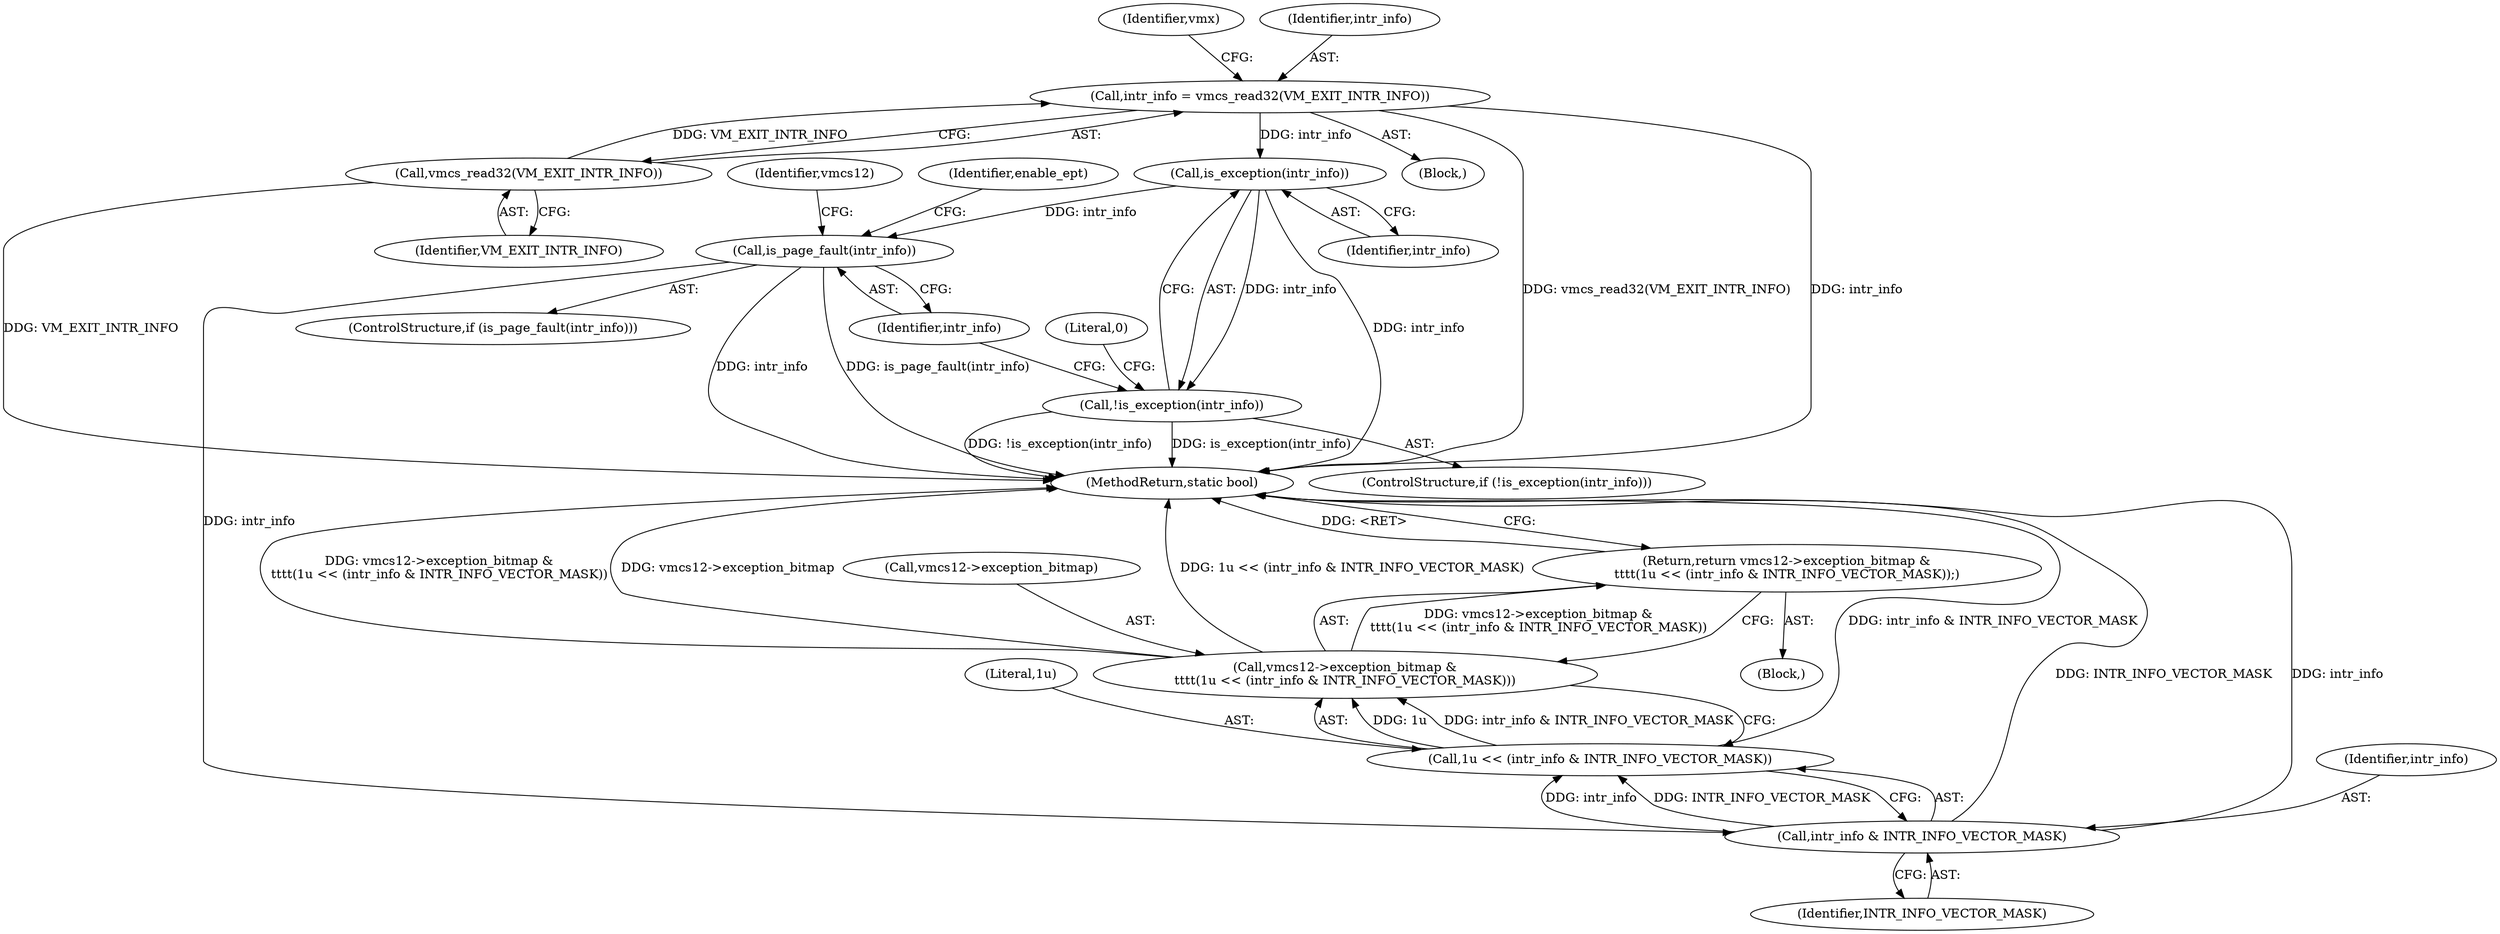 digraph "0_linux_bfd0a56b90005f8c8a004baf407ad90045c2b11e@API" {
"1000105" [label="(Call,intr_info = vmcs_read32(VM_EXIT_INTR_INFO))"];
"1000107" [label="(Call,vmcs_read32(VM_EXIT_INTR_INFO))"];
"1000152" [label="(Call,is_exception(intr_info))"];
"1000151" [label="(Call,!is_exception(intr_info))"];
"1000158" [label="(Call,is_page_fault(intr_info))"];
"1000169" [label="(Call,intr_info & INTR_INFO_VECTOR_MASK)"];
"1000167" [label="(Call,1u << (intr_info & INTR_INFO_VECTOR_MASK))"];
"1000163" [label="(Call,vmcs12->exception_bitmap &\n\t\t\t\t(1u << (intr_info & INTR_INFO_VECTOR_MASK)))"];
"1000162" [label="(Return,return vmcs12->exception_bitmap &\n\t\t\t\t(1u << (intr_info & INTR_INFO_VECTOR_MASK));)"];
"1000148" [label="(Block,)"];
"1000159" [label="(Identifier,intr_info)"];
"1000155" [label="(Literal,0)"];
"1000167" [label="(Call,1u << (intr_info & INTR_INFO_VECTOR_MASK))"];
"1000170" [label="(Identifier,intr_info)"];
"1000103" [label="(Block,)"];
"1000171" [label="(Identifier,INTR_INFO_VECTOR_MASK)"];
"1000169" [label="(Call,intr_info & INTR_INFO_VECTOR_MASK)"];
"1000151" [label="(Call,!is_exception(intr_info))"];
"1000152" [label="(Call,is_exception(intr_info))"];
"1000168" [label="(Literal,1u)"];
"1000153" [label="(Identifier,intr_info)"];
"1000307" [label="(MethodReturn,static bool)"];
"1000163" [label="(Call,vmcs12->exception_bitmap &\n\t\t\t\t(1u << (intr_info & INTR_INFO_VECTOR_MASK)))"];
"1000164" [label="(Call,vmcs12->exception_bitmap)"];
"1000158" [label="(Call,is_page_fault(intr_info))"];
"1000165" [label="(Identifier,vmcs12)"];
"1000105" [label="(Call,intr_info = vmcs_read32(VM_EXIT_INTR_INFO))"];
"1000162" [label="(Return,return vmcs12->exception_bitmap &\n\t\t\t\t(1u << (intr_info & INTR_INFO_VECTOR_MASK));)"];
"1000107" [label="(Call,vmcs_read32(VM_EXIT_INTR_INFO))"];
"1000111" [label="(Identifier,vmx)"];
"1000150" [label="(ControlStructure,if (!is_exception(intr_info)))"];
"1000157" [label="(ControlStructure,if (is_page_fault(intr_info)))"];
"1000108" [label="(Identifier,VM_EXIT_INTR_INFO)"];
"1000161" [label="(Identifier,enable_ept)"];
"1000106" [label="(Identifier,intr_info)"];
"1000105" -> "1000103"  [label="AST: "];
"1000105" -> "1000107"  [label="CFG: "];
"1000106" -> "1000105"  [label="AST: "];
"1000107" -> "1000105"  [label="AST: "];
"1000111" -> "1000105"  [label="CFG: "];
"1000105" -> "1000307"  [label="DDG: vmcs_read32(VM_EXIT_INTR_INFO)"];
"1000105" -> "1000307"  [label="DDG: intr_info"];
"1000107" -> "1000105"  [label="DDG: VM_EXIT_INTR_INFO"];
"1000105" -> "1000152"  [label="DDG: intr_info"];
"1000107" -> "1000108"  [label="CFG: "];
"1000108" -> "1000107"  [label="AST: "];
"1000107" -> "1000307"  [label="DDG: VM_EXIT_INTR_INFO"];
"1000152" -> "1000151"  [label="AST: "];
"1000152" -> "1000153"  [label="CFG: "];
"1000153" -> "1000152"  [label="AST: "];
"1000151" -> "1000152"  [label="CFG: "];
"1000152" -> "1000307"  [label="DDG: intr_info"];
"1000152" -> "1000151"  [label="DDG: intr_info"];
"1000152" -> "1000158"  [label="DDG: intr_info"];
"1000151" -> "1000150"  [label="AST: "];
"1000155" -> "1000151"  [label="CFG: "];
"1000159" -> "1000151"  [label="CFG: "];
"1000151" -> "1000307"  [label="DDG: !is_exception(intr_info)"];
"1000151" -> "1000307"  [label="DDG: is_exception(intr_info)"];
"1000158" -> "1000157"  [label="AST: "];
"1000158" -> "1000159"  [label="CFG: "];
"1000159" -> "1000158"  [label="AST: "];
"1000161" -> "1000158"  [label="CFG: "];
"1000165" -> "1000158"  [label="CFG: "];
"1000158" -> "1000307"  [label="DDG: intr_info"];
"1000158" -> "1000307"  [label="DDG: is_page_fault(intr_info)"];
"1000158" -> "1000169"  [label="DDG: intr_info"];
"1000169" -> "1000167"  [label="AST: "];
"1000169" -> "1000171"  [label="CFG: "];
"1000170" -> "1000169"  [label="AST: "];
"1000171" -> "1000169"  [label="AST: "];
"1000167" -> "1000169"  [label="CFG: "];
"1000169" -> "1000307"  [label="DDG: INTR_INFO_VECTOR_MASK"];
"1000169" -> "1000307"  [label="DDG: intr_info"];
"1000169" -> "1000167"  [label="DDG: intr_info"];
"1000169" -> "1000167"  [label="DDG: INTR_INFO_VECTOR_MASK"];
"1000167" -> "1000163"  [label="AST: "];
"1000168" -> "1000167"  [label="AST: "];
"1000163" -> "1000167"  [label="CFG: "];
"1000167" -> "1000307"  [label="DDG: intr_info & INTR_INFO_VECTOR_MASK"];
"1000167" -> "1000163"  [label="DDG: 1u"];
"1000167" -> "1000163"  [label="DDG: intr_info & INTR_INFO_VECTOR_MASK"];
"1000163" -> "1000162"  [label="AST: "];
"1000164" -> "1000163"  [label="AST: "];
"1000162" -> "1000163"  [label="CFG: "];
"1000163" -> "1000307"  [label="DDG: vmcs12->exception_bitmap"];
"1000163" -> "1000307"  [label="DDG: 1u << (intr_info & INTR_INFO_VECTOR_MASK)"];
"1000163" -> "1000307"  [label="DDG: vmcs12->exception_bitmap &\n\t\t\t\t(1u << (intr_info & INTR_INFO_VECTOR_MASK))"];
"1000163" -> "1000162"  [label="DDG: vmcs12->exception_bitmap &\n\t\t\t\t(1u << (intr_info & INTR_INFO_VECTOR_MASK))"];
"1000162" -> "1000148"  [label="AST: "];
"1000307" -> "1000162"  [label="CFG: "];
"1000162" -> "1000307"  [label="DDG: <RET>"];
}
